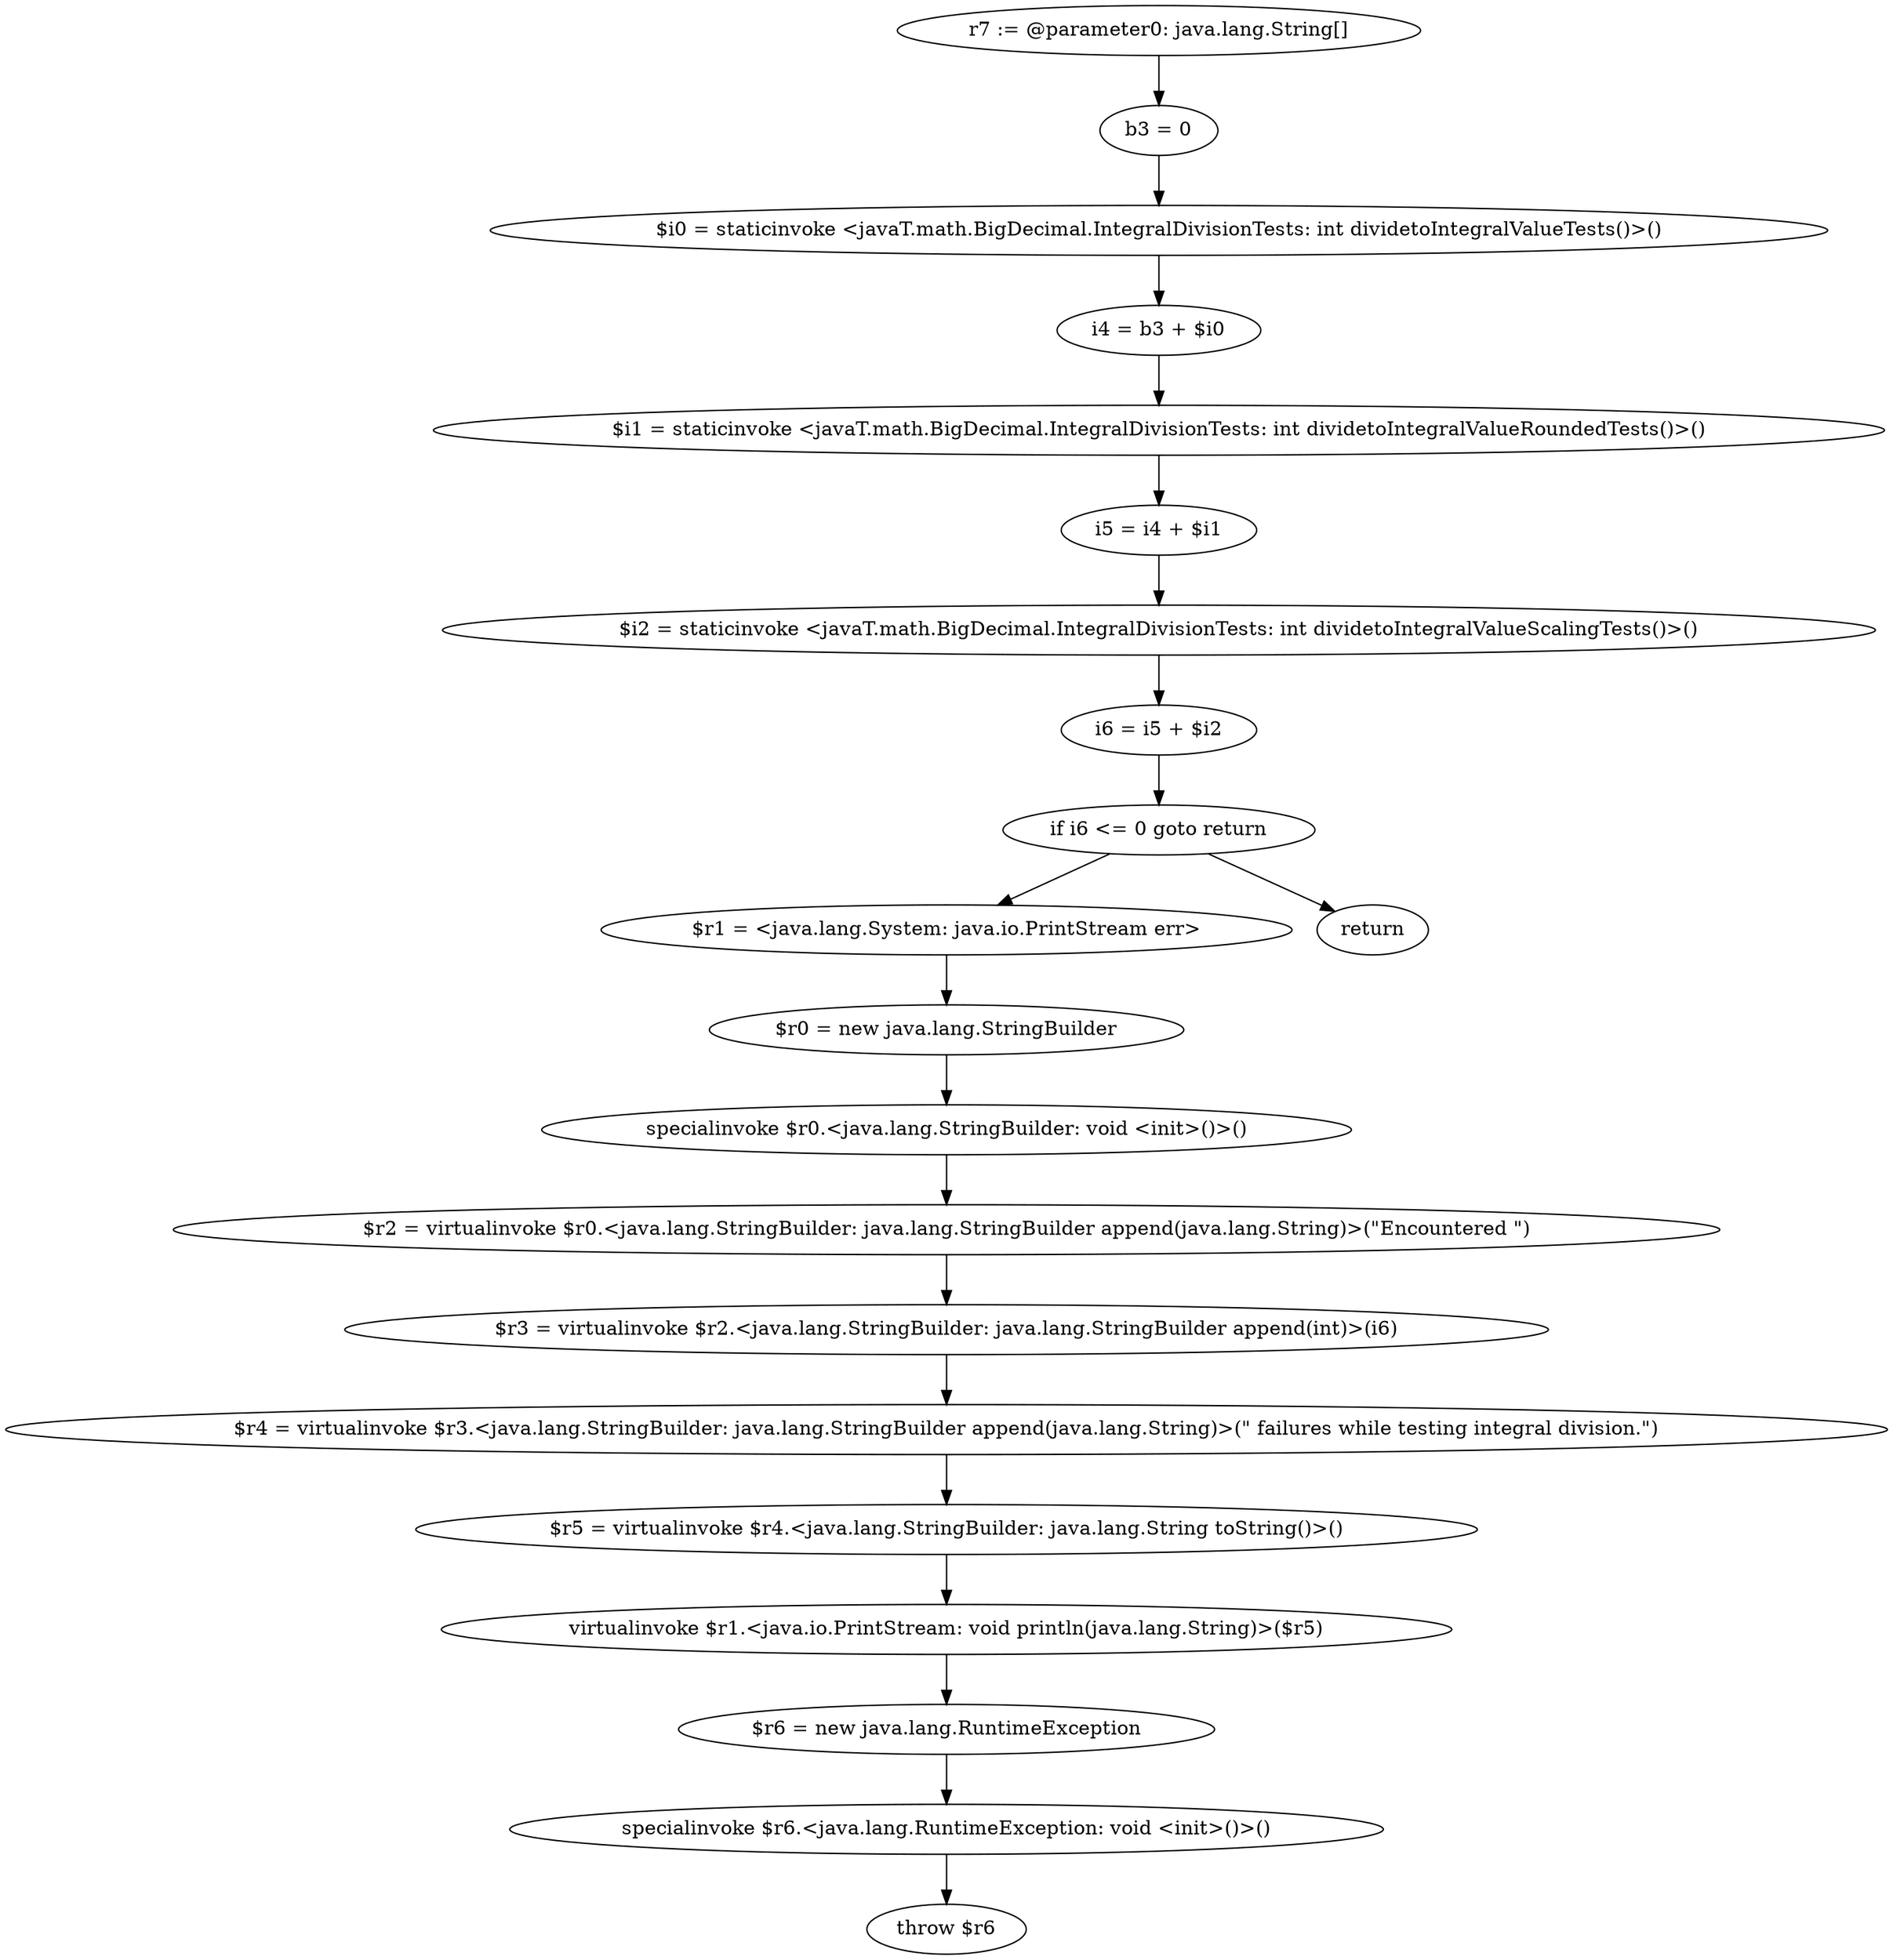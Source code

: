 digraph "unitGraph" {
    "r7 := @parameter0: java.lang.String[]"
    "b3 = 0"
    "$i0 = staticinvoke <javaT.math.BigDecimal.IntegralDivisionTests: int dividetoIntegralValueTests()>()"
    "i4 = b3 + $i0"
    "$i1 = staticinvoke <javaT.math.BigDecimal.IntegralDivisionTests: int dividetoIntegralValueRoundedTests()>()"
    "i5 = i4 + $i1"
    "$i2 = staticinvoke <javaT.math.BigDecimal.IntegralDivisionTests: int dividetoIntegralValueScalingTests()>()"
    "i6 = i5 + $i2"
    "if i6 <= 0 goto return"
    "$r1 = <java.lang.System: java.io.PrintStream err>"
    "$r0 = new java.lang.StringBuilder"
    "specialinvoke $r0.<java.lang.StringBuilder: void <init>()>()"
    "$r2 = virtualinvoke $r0.<java.lang.StringBuilder: java.lang.StringBuilder append(java.lang.String)>(\"Encountered \")"
    "$r3 = virtualinvoke $r2.<java.lang.StringBuilder: java.lang.StringBuilder append(int)>(i6)"
    "$r4 = virtualinvoke $r3.<java.lang.StringBuilder: java.lang.StringBuilder append(java.lang.String)>(\" failures while testing integral division.\")"
    "$r5 = virtualinvoke $r4.<java.lang.StringBuilder: java.lang.String toString()>()"
    "virtualinvoke $r1.<java.io.PrintStream: void println(java.lang.String)>($r5)"
    "$r6 = new java.lang.RuntimeException"
    "specialinvoke $r6.<java.lang.RuntimeException: void <init>()>()"
    "throw $r6"
    "return"
    "r7 := @parameter0: java.lang.String[]"->"b3 = 0";
    "b3 = 0"->"$i0 = staticinvoke <javaT.math.BigDecimal.IntegralDivisionTests: int dividetoIntegralValueTests()>()";
    "$i0 = staticinvoke <javaT.math.BigDecimal.IntegralDivisionTests: int dividetoIntegralValueTests()>()"->"i4 = b3 + $i0";
    "i4 = b3 + $i0"->"$i1 = staticinvoke <javaT.math.BigDecimal.IntegralDivisionTests: int dividetoIntegralValueRoundedTests()>()";
    "$i1 = staticinvoke <javaT.math.BigDecimal.IntegralDivisionTests: int dividetoIntegralValueRoundedTests()>()"->"i5 = i4 + $i1";
    "i5 = i4 + $i1"->"$i2 = staticinvoke <javaT.math.BigDecimal.IntegralDivisionTests: int dividetoIntegralValueScalingTests()>()";
    "$i2 = staticinvoke <javaT.math.BigDecimal.IntegralDivisionTests: int dividetoIntegralValueScalingTests()>()"->"i6 = i5 + $i2";
    "i6 = i5 + $i2"->"if i6 <= 0 goto return";
    "if i6 <= 0 goto return"->"$r1 = <java.lang.System: java.io.PrintStream err>";
    "if i6 <= 0 goto return"->"return";
    "$r1 = <java.lang.System: java.io.PrintStream err>"->"$r0 = new java.lang.StringBuilder";
    "$r0 = new java.lang.StringBuilder"->"specialinvoke $r0.<java.lang.StringBuilder: void <init>()>()";
    "specialinvoke $r0.<java.lang.StringBuilder: void <init>()>()"->"$r2 = virtualinvoke $r0.<java.lang.StringBuilder: java.lang.StringBuilder append(java.lang.String)>(\"Encountered \")";
    "$r2 = virtualinvoke $r0.<java.lang.StringBuilder: java.lang.StringBuilder append(java.lang.String)>(\"Encountered \")"->"$r3 = virtualinvoke $r2.<java.lang.StringBuilder: java.lang.StringBuilder append(int)>(i6)";
    "$r3 = virtualinvoke $r2.<java.lang.StringBuilder: java.lang.StringBuilder append(int)>(i6)"->"$r4 = virtualinvoke $r3.<java.lang.StringBuilder: java.lang.StringBuilder append(java.lang.String)>(\" failures while testing integral division.\")";
    "$r4 = virtualinvoke $r3.<java.lang.StringBuilder: java.lang.StringBuilder append(java.lang.String)>(\" failures while testing integral division.\")"->"$r5 = virtualinvoke $r4.<java.lang.StringBuilder: java.lang.String toString()>()";
    "$r5 = virtualinvoke $r4.<java.lang.StringBuilder: java.lang.String toString()>()"->"virtualinvoke $r1.<java.io.PrintStream: void println(java.lang.String)>($r5)";
    "virtualinvoke $r1.<java.io.PrintStream: void println(java.lang.String)>($r5)"->"$r6 = new java.lang.RuntimeException";
    "$r6 = new java.lang.RuntimeException"->"specialinvoke $r6.<java.lang.RuntimeException: void <init>()>()";
    "specialinvoke $r6.<java.lang.RuntimeException: void <init>()>()"->"throw $r6";
}
